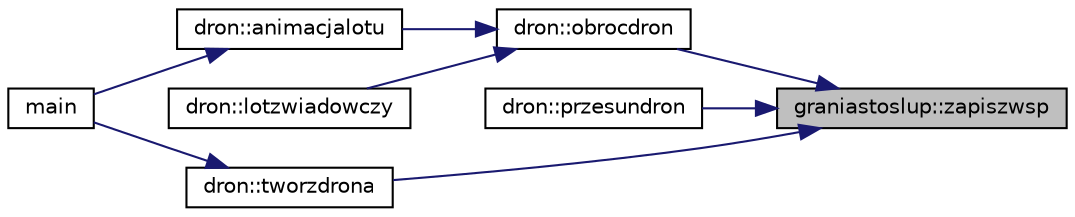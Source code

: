 digraph "graniastoslup::zapiszwsp"
{
 // LATEX_PDF_SIZE
  edge [fontname="Helvetica",fontsize="10",labelfontname="Helvetica",labelfontsize="10"];
  node [fontname="Helvetica",fontsize="10",shape=record];
  rankdir="RL";
  Node1 [label="graniastoslup::zapiszwsp",height=0.2,width=0.4,color="black", fillcolor="grey75", style="filled", fontcolor="black",tooltip="Metoda klasy graniastoslup. | | Argumenty: | | nazwaplikuzapisu-nazwa pliku do ktorej zostana zapisan..."];
  Node1 -> Node2 [dir="back",color="midnightblue",fontsize="10",style="solid",fontname="Helvetica"];
  Node2 [label="dron::obrocdron",height=0.2,width=0.4,color="black", fillcolor="white", style="filled",URL="$classdron.html#aebf10ce4ba25127733c1cafee667c247",tooltip="Metoda klasy dron. | | przesuwa i obraca drona do nowych wspolrzednych drona |."];
  Node2 -> Node3 [dir="back",color="midnightblue",fontsize="10",style="solid",fontname="Helvetica"];
  Node3 [label="dron::animacjalotu",height=0.2,width=0.4,color="black", fillcolor="white", style="filled",URL="$classdron.html#a4fe83415726ebc798e1ac6b37341ec70",tooltip="Metoda klasy dron. | | animuje przelot drona dla gnuplota |."];
  Node3 -> Node4 [dir="back",color="midnightblue",fontsize="10",style="solid",fontname="Helvetica"];
  Node4 [label="main",height=0.2,width=0.4,color="black", fillcolor="white", style="filled",URL="$app_2main_8cpp.html#ae66f6b31b5ad750f1fe042a706a4e3d4",tooltip=" "];
  Node2 -> Node5 [dir="back",color="midnightblue",fontsize="10",style="solid",fontname="Helvetica"];
  Node5 [label="dron::lotzwiadowczy",height=0.2,width=0.4,color="black", fillcolor="white", style="filled",URL="$classdron.html#a419e2f9d75926b103d7e0a6faff947f0",tooltip="Metoda klasy dron. Nie dziala | | animuje lot zwiadowczy drona |."];
  Node1 -> Node6 [dir="back",color="midnightblue",fontsize="10",style="solid",fontname="Helvetica"];
  Node6 [label="dron::przesundron",height=0.2,width=0.4,color="black", fillcolor="white", style="filled",URL="$classdron.html#a412a29f8b5b44daa1e4ef7c0098c68b6",tooltip="Metoda klasy dron. | | przesuwa drona do nowych wspolrzednych drona |."];
  Node1 -> Node7 [dir="back",color="midnightblue",fontsize="10",style="solid",fontname="Helvetica"];
  Node7 [label="dron::tworzdrona",height=0.2,width=0.4,color="black", fillcolor="white", style="filled",URL="$classdron.html#a757144c8ddd8fe952d46ae85404860dd",tooltip="Metoda klasy dron. | | Argumenty: | | nr-numer drona | | tworzy drona w oparciu o jego numer nr i wbu..."];
  Node7 -> Node4 [dir="back",color="midnightblue",fontsize="10",style="solid",fontname="Helvetica"];
}
